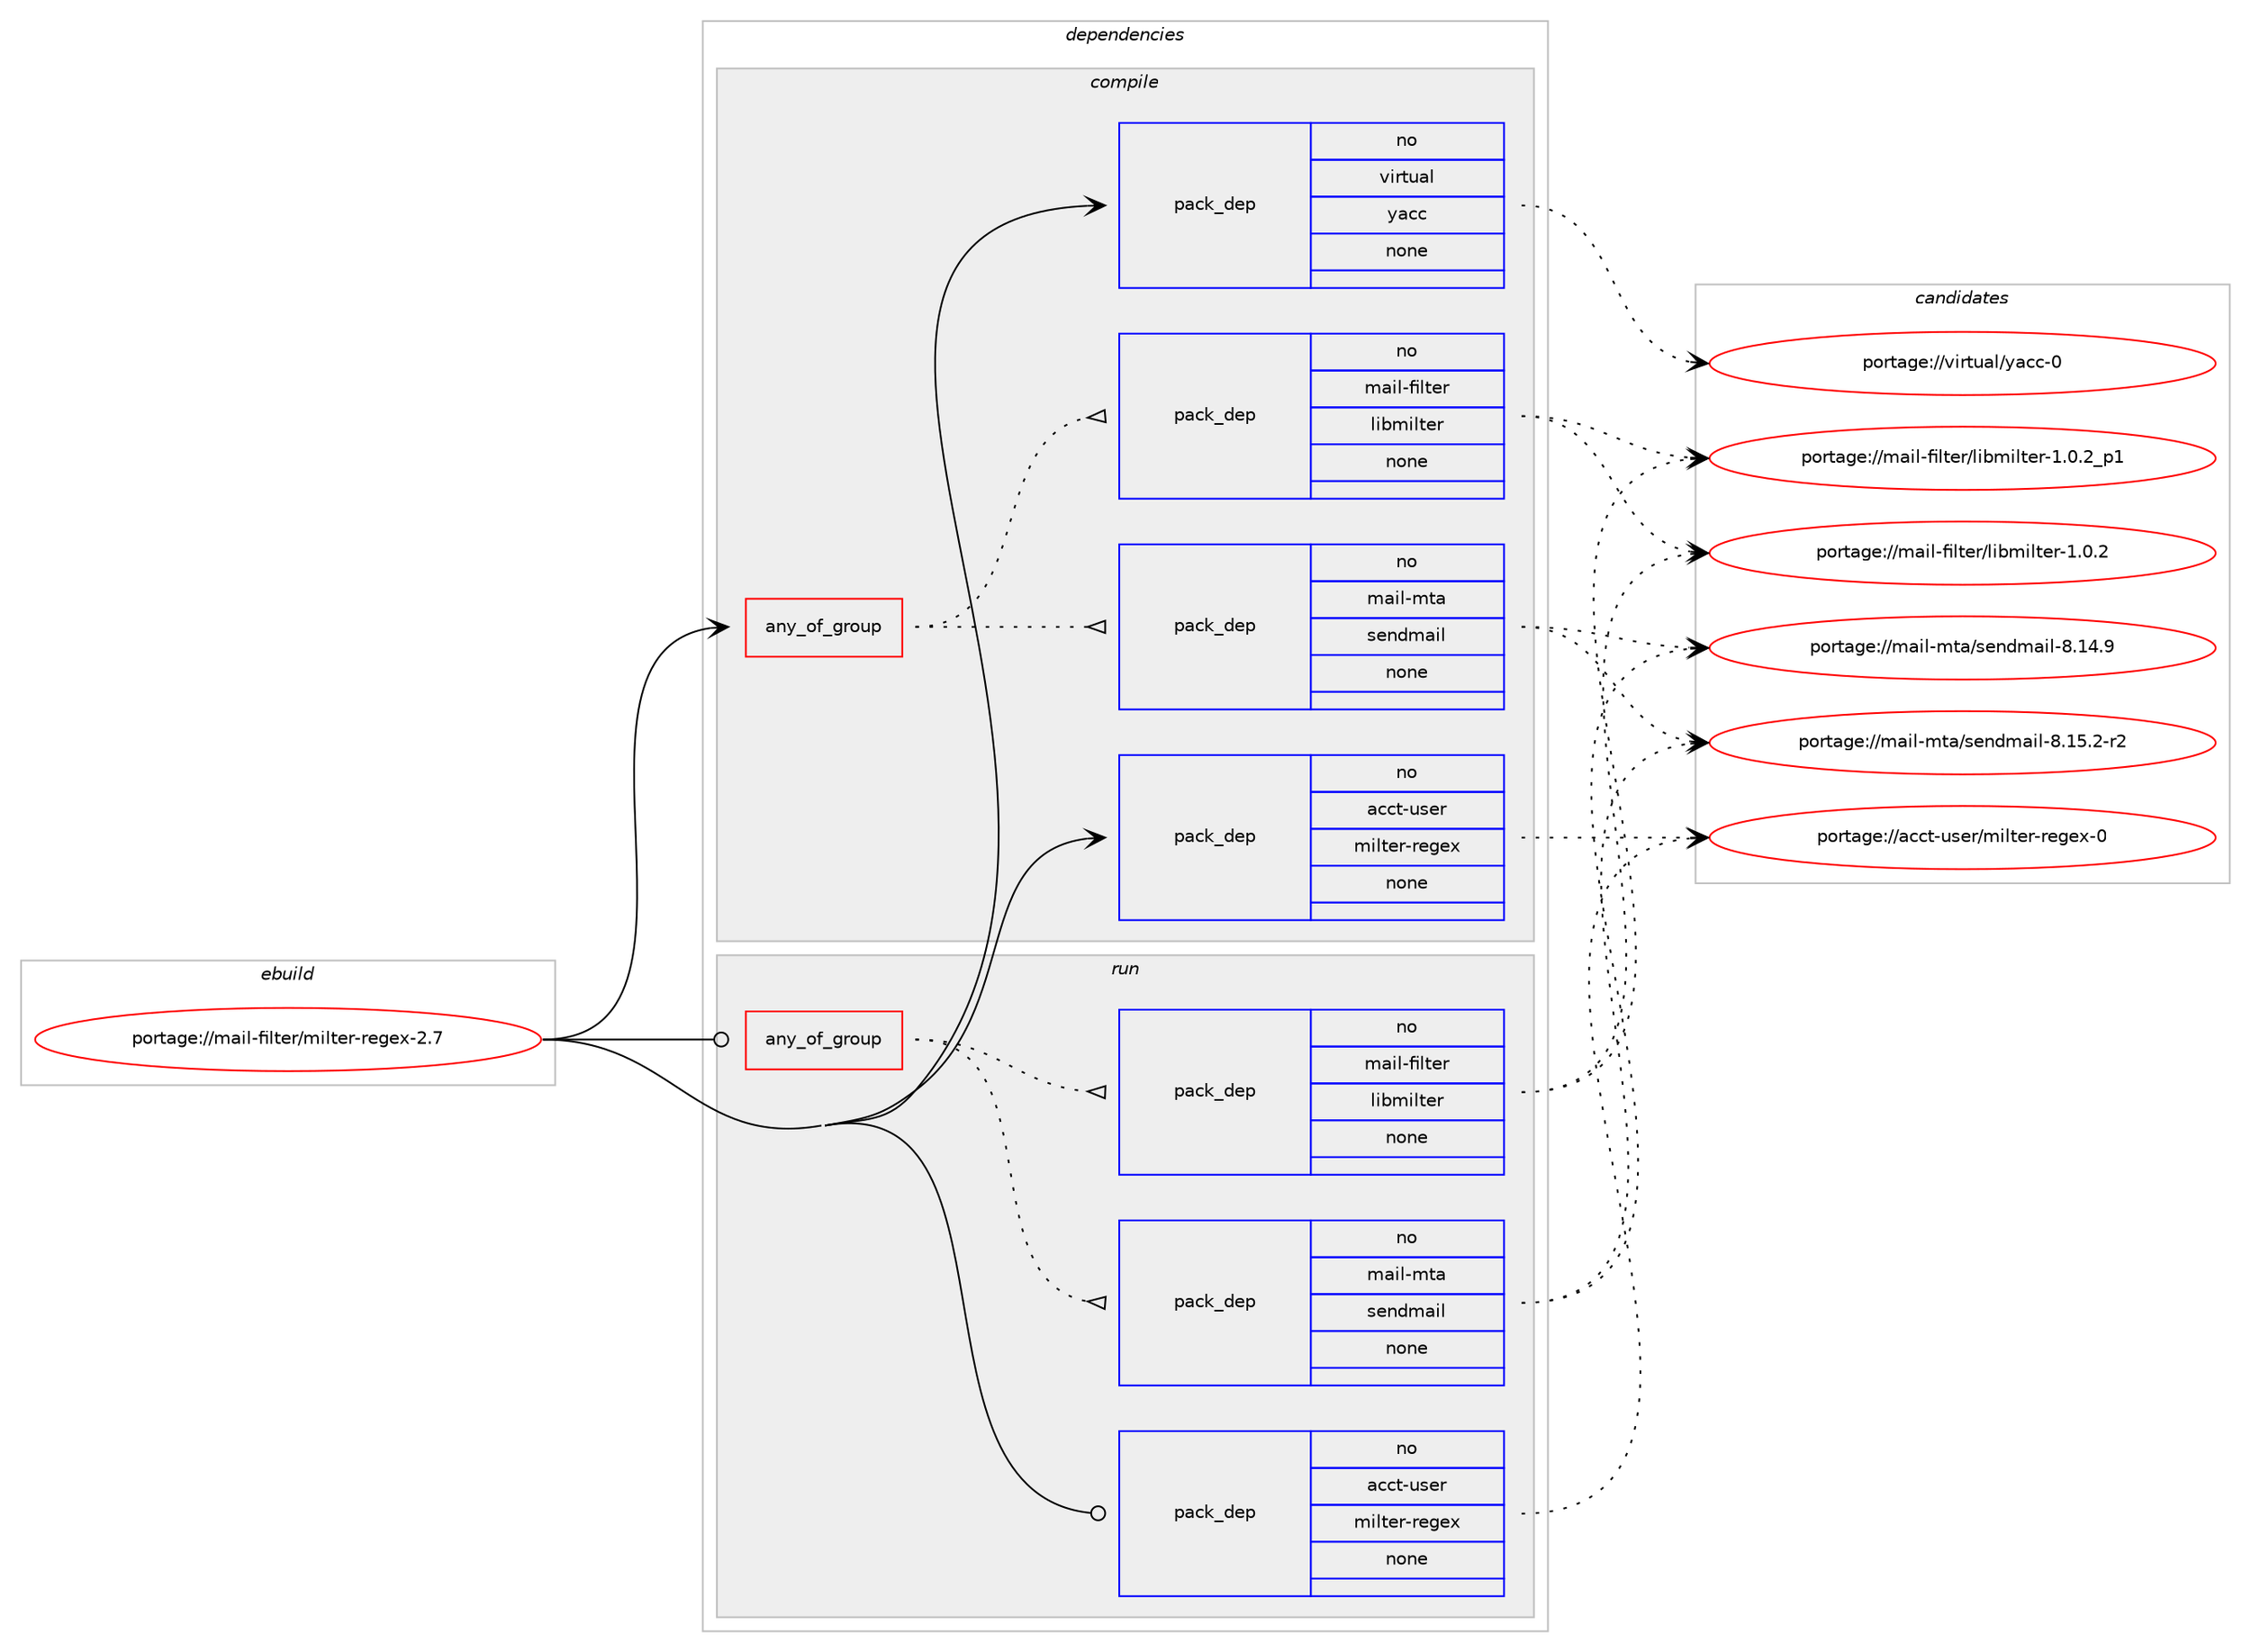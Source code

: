 digraph prolog {

# *************
# Graph options
# *************

newrank=true;
concentrate=true;
compound=true;
graph [rankdir=LR,fontname=Helvetica,fontsize=10,ranksep=1.5];#, ranksep=2.5, nodesep=0.2];
edge  [arrowhead=vee];
node  [fontname=Helvetica,fontsize=10];

# **********
# The ebuild
# **********

subgraph cluster_leftcol {
color=gray;
label=<<i>ebuild</i>>;
id [label="portage://mail-filter/milter-regex-2.7", color=red, width=4, href="../mail-filter/milter-regex-2.7.svg"];
}

# ****************
# The dependencies
# ****************

subgraph cluster_midcol {
color=gray;
label=<<i>dependencies</i>>;
subgraph cluster_compile {
fillcolor="#eeeeee";
style=filled;
label=<<i>compile</i>>;
subgraph any3399 {
dependency233701 [label=<<TABLE BORDER="0" CELLBORDER="1" CELLSPACING="0" CELLPADDING="4"><TR><TD CELLPADDING="10">any_of_group</TD></TR></TABLE>>, shape=none, color=red];subgraph pack176707 {
dependency233702 [label=<<TABLE BORDER="0" CELLBORDER="1" CELLSPACING="0" CELLPADDING="4" WIDTH="220"><TR><TD ROWSPAN="6" CELLPADDING="30">pack_dep</TD></TR><TR><TD WIDTH="110">no</TD></TR><TR><TD>mail-filter</TD></TR><TR><TD>libmilter</TD></TR><TR><TD>none</TD></TR><TR><TD></TD></TR></TABLE>>, shape=none, color=blue];
}
dependency233701:e -> dependency233702:w [weight=20,style="dotted",arrowhead="oinv"];
subgraph pack176708 {
dependency233703 [label=<<TABLE BORDER="0" CELLBORDER="1" CELLSPACING="0" CELLPADDING="4" WIDTH="220"><TR><TD ROWSPAN="6" CELLPADDING="30">pack_dep</TD></TR><TR><TD WIDTH="110">no</TD></TR><TR><TD>mail-mta</TD></TR><TR><TD>sendmail</TD></TR><TR><TD>none</TD></TR><TR><TD></TD></TR></TABLE>>, shape=none, color=blue];
}
dependency233701:e -> dependency233703:w [weight=20,style="dotted",arrowhead="oinv"];
}
id:e -> dependency233701:w [weight=20,style="solid",arrowhead="vee"];
subgraph pack176709 {
dependency233704 [label=<<TABLE BORDER="0" CELLBORDER="1" CELLSPACING="0" CELLPADDING="4" WIDTH="220"><TR><TD ROWSPAN="6" CELLPADDING="30">pack_dep</TD></TR><TR><TD WIDTH="110">no</TD></TR><TR><TD>acct-user</TD></TR><TR><TD>milter-regex</TD></TR><TR><TD>none</TD></TR><TR><TD></TD></TR></TABLE>>, shape=none, color=blue];
}
id:e -> dependency233704:w [weight=20,style="solid",arrowhead="vee"];
subgraph pack176710 {
dependency233705 [label=<<TABLE BORDER="0" CELLBORDER="1" CELLSPACING="0" CELLPADDING="4" WIDTH="220"><TR><TD ROWSPAN="6" CELLPADDING="30">pack_dep</TD></TR><TR><TD WIDTH="110">no</TD></TR><TR><TD>virtual</TD></TR><TR><TD>yacc</TD></TR><TR><TD>none</TD></TR><TR><TD></TD></TR></TABLE>>, shape=none, color=blue];
}
id:e -> dependency233705:w [weight=20,style="solid",arrowhead="vee"];
}
subgraph cluster_compileandrun {
fillcolor="#eeeeee";
style=filled;
label=<<i>compile and run</i>>;
}
subgraph cluster_run {
fillcolor="#eeeeee";
style=filled;
label=<<i>run</i>>;
subgraph any3400 {
dependency233706 [label=<<TABLE BORDER="0" CELLBORDER="1" CELLSPACING="0" CELLPADDING="4"><TR><TD CELLPADDING="10">any_of_group</TD></TR></TABLE>>, shape=none, color=red];subgraph pack176711 {
dependency233707 [label=<<TABLE BORDER="0" CELLBORDER="1" CELLSPACING="0" CELLPADDING="4" WIDTH="220"><TR><TD ROWSPAN="6" CELLPADDING="30">pack_dep</TD></TR><TR><TD WIDTH="110">no</TD></TR><TR><TD>mail-filter</TD></TR><TR><TD>libmilter</TD></TR><TR><TD>none</TD></TR><TR><TD></TD></TR></TABLE>>, shape=none, color=blue];
}
dependency233706:e -> dependency233707:w [weight=20,style="dotted",arrowhead="oinv"];
subgraph pack176712 {
dependency233708 [label=<<TABLE BORDER="0" CELLBORDER="1" CELLSPACING="0" CELLPADDING="4" WIDTH="220"><TR><TD ROWSPAN="6" CELLPADDING="30">pack_dep</TD></TR><TR><TD WIDTH="110">no</TD></TR><TR><TD>mail-mta</TD></TR><TR><TD>sendmail</TD></TR><TR><TD>none</TD></TR><TR><TD></TD></TR></TABLE>>, shape=none, color=blue];
}
dependency233706:e -> dependency233708:w [weight=20,style="dotted",arrowhead="oinv"];
}
id:e -> dependency233706:w [weight=20,style="solid",arrowhead="odot"];
subgraph pack176713 {
dependency233709 [label=<<TABLE BORDER="0" CELLBORDER="1" CELLSPACING="0" CELLPADDING="4" WIDTH="220"><TR><TD ROWSPAN="6" CELLPADDING="30">pack_dep</TD></TR><TR><TD WIDTH="110">no</TD></TR><TR><TD>acct-user</TD></TR><TR><TD>milter-regex</TD></TR><TR><TD>none</TD></TR><TR><TD></TD></TR></TABLE>>, shape=none, color=blue];
}
id:e -> dependency233709:w [weight=20,style="solid",arrowhead="odot"];
}
}

# **************
# The candidates
# **************

subgraph cluster_choices {
rank=same;
color=gray;
label=<<i>candidates</i>>;

subgraph choice176707 {
color=black;
nodesep=1;
choice109971051084510210510811610111447108105981091051081161011144549464846509511249 [label="portage://mail-filter/libmilter-1.0.2_p1", color=red, width=4,href="../mail-filter/libmilter-1.0.2_p1.svg"];
choice10997105108451021051081161011144710810598109105108116101114454946484650 [label="portage://mail-filter/libmilter-1.0.2", color=red, width=4,href="../mail-filter/libmilter-1.0.2.svg"];
dependency233702:e -> choice109971051084510210510811610111447108105981091051081161011144549464846509511249:w [style=dotted,weight="100"];
dependency233702:e -> choice10997105108451021051081161011144710810598109105108116101114454946484650:w [style=dotted,weight="100"];
}
subgraph choice176708 {
color=black;
nodesep=1;
choice1099710510845109116974711510111010010997105108455646495346504511450 [label="portage://mail-mta/sendmail-8.15.2-r2", color=red, width=4,href="../mail-mta/sendmail-8.15.2-r2.svg"];
choice109971051084510911697471151011101001099710510845564649524657 [label="portage://mail-mta/sendmail-8.14.9", color=red, width=4,href="../mail-mta/sendmail-8.14.9.svg"];
dependency233703:e -> choice1099710510845109116974711510111010010997105108455646495346504511450:w [style=dotted,weight="100"];
dependency233703:e -> choice109971051084510911697471151011101001099710510845564649524657:w [style=dotted,weight="100"];
}
subgraph choice176709 {
color=black;
nodesep=1;
choice9799991164511711510111447109105108116101114451141011031011204548 [label="portage://acct-user/milter-regex-0", color=red, width=4,href="../acct-user/milter-regex-0.svg"];
dependency233704:e -> choice9799991164511711510111447109105108116101114451141011031011204548:w [style=dotted,weight="100"];
}
subgraph choice176710 {
color=black;
nodesep=1;
choice11810511411611797108471219799994548 [label="portage://virtual/yacc-0", color=red, width=4,href="../virtual/yacc-0.svg"];
dependency233705:e -> choice11810511411611797108471219799994548:w [style=dotted,weight="100"];
}
subgraph choice176711 {
color=black;
nodesep=1;
choice109971051084510210510811610111447108105981091051081161011144549464846509511249 [label="portage://mail-filter/libmilter-1.0.2_p1", color=red, width=4,href="../mail-filter/libmilter-1.0.2_p1.svg"];
choice10997105108451021051081161011144710810598109105108116101114454946484650 [label="portage://mail-filter/libmilter-1.0.2", color=red, width=4,href="../mail-filter/libmilter-1.0.2.svg"];
dependency233707:e -> choice109971051084510210510811610111447108105981091051081161011144549464846509511249:w [style=dotted,weight="100"];
dependency233707:e -> choice10997105108451021051081161011144710810598109105108116101114454946484650:w [style=dotted,weight="100"];
}
subgraph choice176712 {
color=black;
nodesep=1;
choice1099710510845109116974711510111010010997105108455646495346504511450 [label="portage://mail-mta/sendmail-8.15.2-r2", color=red, width=4,href="../mail-mta/sendmail-8.15.2-r2.svg"];
choice109971051084510911697471151011101001099710510845564649524657 [label="portage://mail-mta/sendmail-8.14.9", color=red, width=4,href="../mail-mta/sendmail-8.14.9.svg"];
dependency233708:e -> choice1099710510845109116974711510111010010997105108455646495346504511450:w [style=dotted,weight="100"];
dependency233708:e -> choice109971051084510911697471151011101001099710510845564649524657:w [style=dotted,weight="100"];
}
subgraph choice176713 {
color=black;
nodesep=1;
choice9799991164511711510111447109105108116101114451141011031011204548 [label="portage://acct-user/milter-regex-0", color=red, width=4,href="../acct-user/milter-regex-0.svg"];
dependency233709:e -> choice9799991164511711510111447109105108116101114451141011031011204548:w [style=dotted,weight="100"];
}
}

}
